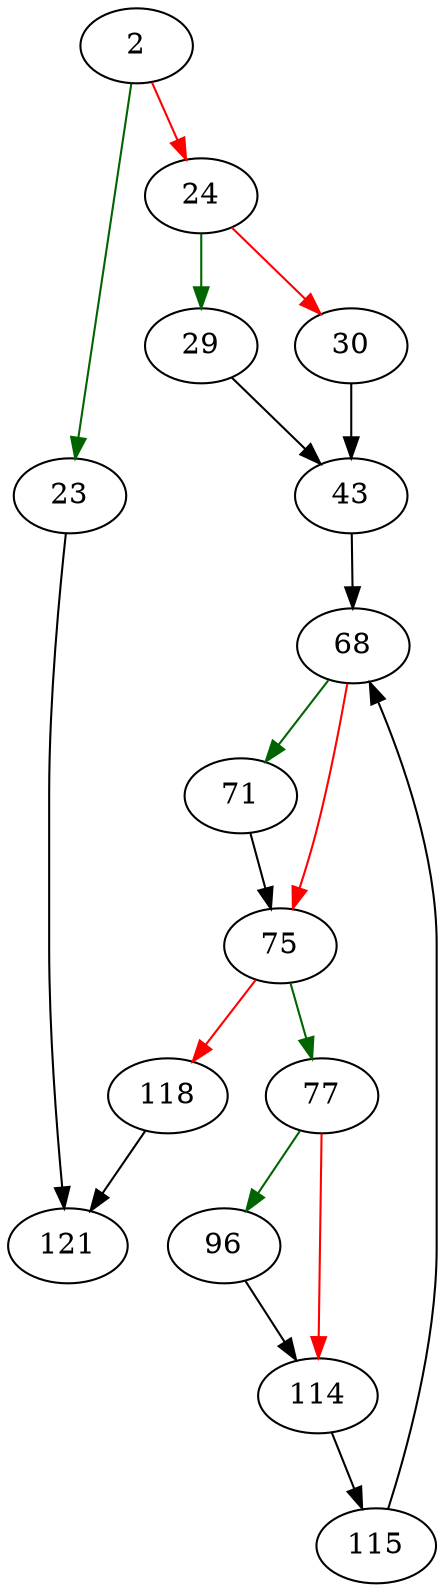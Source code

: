 strict digraph "walRewriteChecksums" {
	// Node definitions.
	2 [entry=true];
	23;
	24;
	121;
	29;
	30;
	43;
	68;
	71;
	75;
	77;
	118;
	96;
	114;
	115;

	// Edge definitions.
	2 -> 23 [
		color=darkgreen
		cond=true
	];
	2 -> 24 [
		color=red
		cond=false
	];
	23 -> 121;
	24 -> 29 [
		color=darkgreen
		cond=true
	];
	24 -> 30 [
		color=red
		cond=false
	];
	29 -> 43;
	30 -> 43;
	43 -> 68;
	68 -> 71 [
		color=darkgreen
		cond=true
	];
	68 -> 75 [
		color=red
		cond=false
	];
	71 -> 75;
	75 -> 77 [
		color=darkgreen
		cond=true
	];
	75 -> 118 [
		color=red
		cond=false
	];
	77 -> 96 [
		color=darkgreen
		cond=true
	];
	77 -> 114 [
		color=red
		cond=false
	];
	118 -> 121;
	96 -> 114;
	114 -> 115;
	115 -> 68;
}